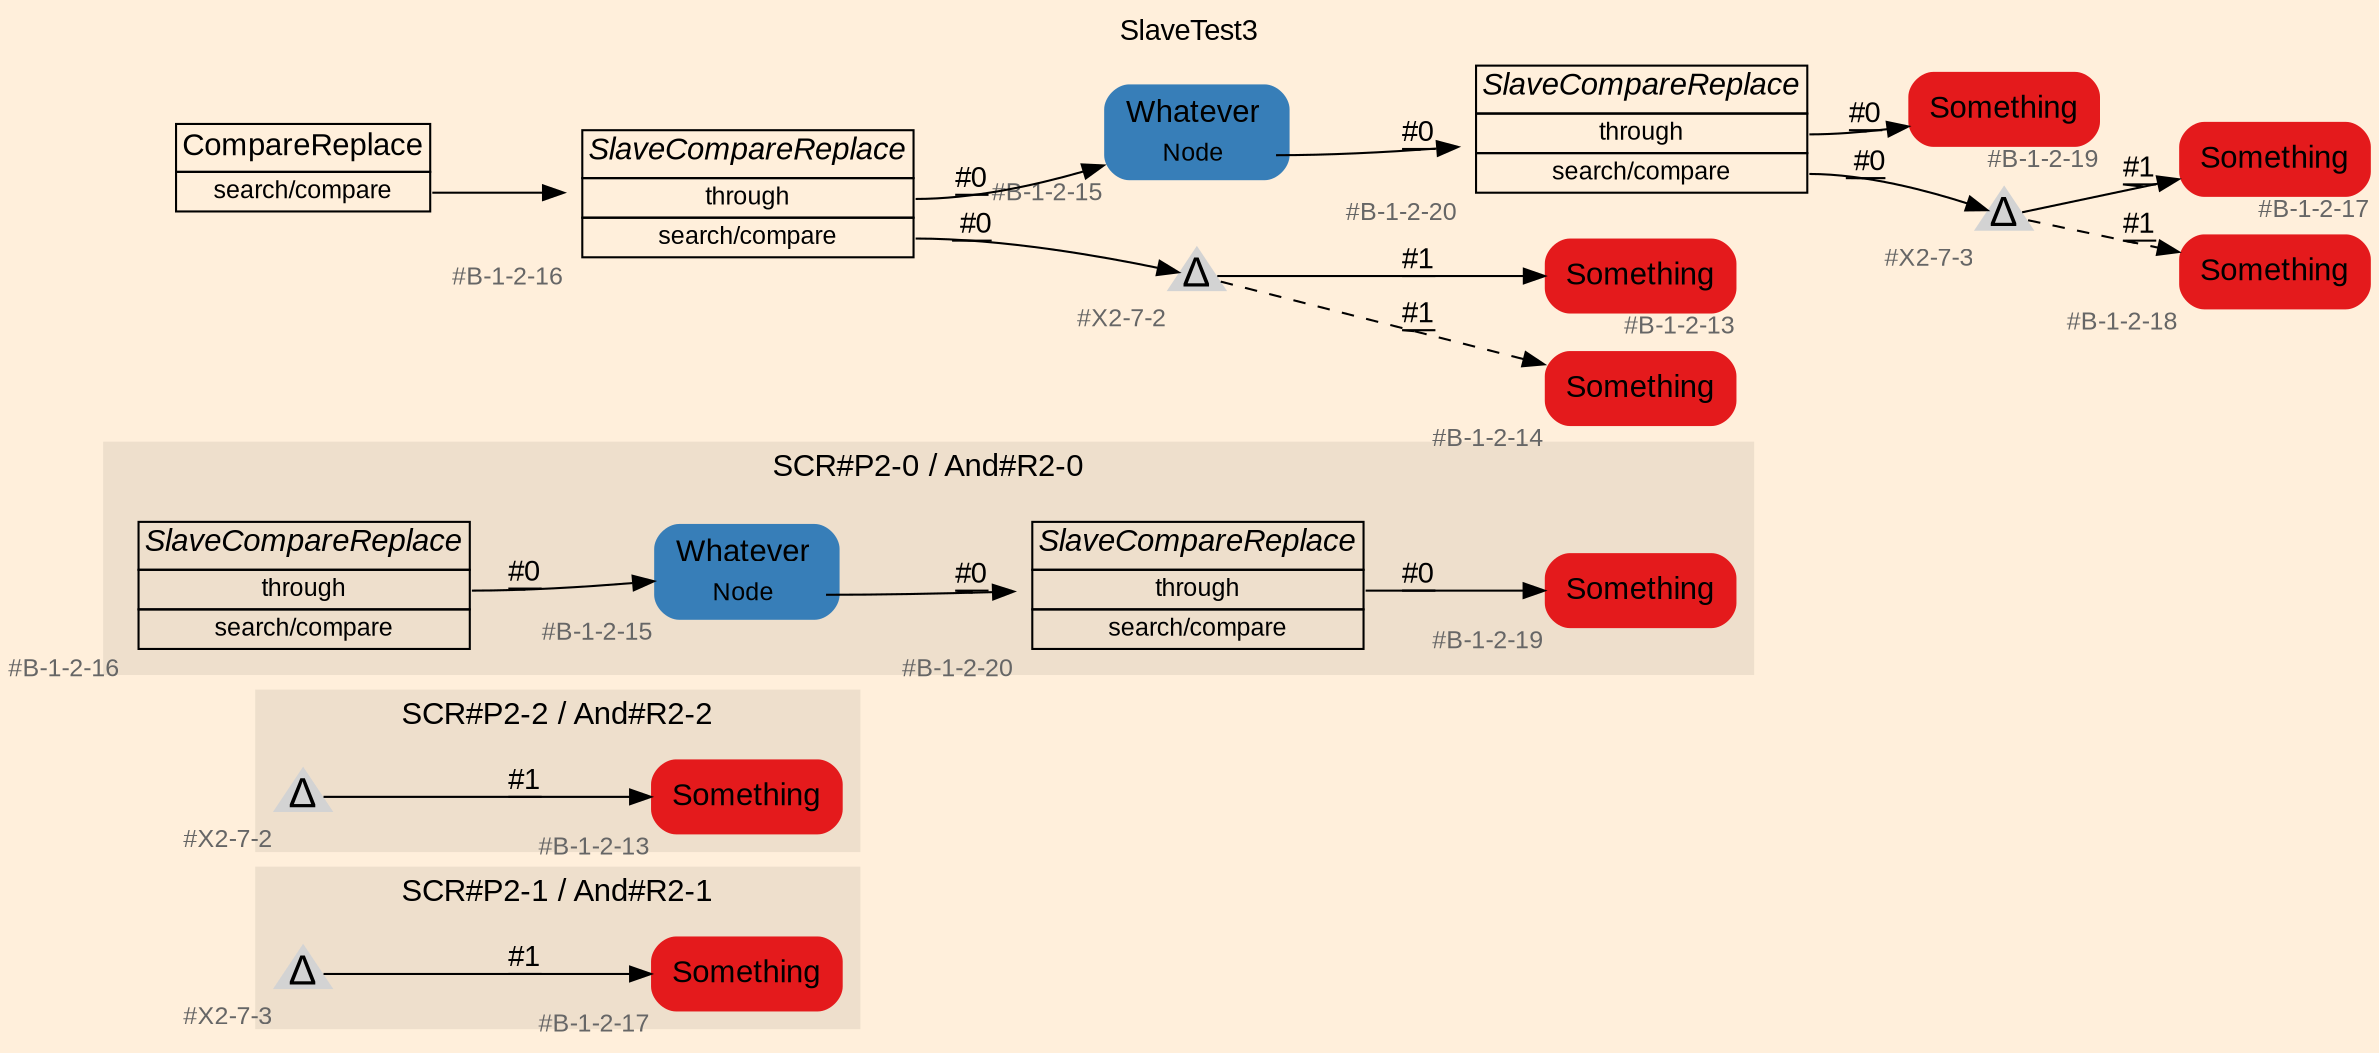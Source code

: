 digraph "SlaveTest3" {
label = "SlaveTest3"
labelloc = t
graph [
    rankdir = "LR"
    ranksep = 0.3
    bgcolor = antiquewhite1
    color = black
    fontcolor = black
    fontname = "Arial"
];
node [
    fontname = "Arial"
];
edge [
    fontname = "Arial"
];

// -------------------- figure And#R2-1 --------------------
// -------- region And#R2-1 ----------
subgraph "clusterAnd#R2-1" {
    label = "SCR#P2-1 / And#R2-1"
    style = "filled"
    color = antiquewhite2
    fontsize = "15"
    // -------- block And#R2-1/#B-1-2-17 ----------
    "And#R2-1/#B-1-2-17" [
        fillcolor = "/set19/1"
        xlabel = "#B-1-2-17"
        fontsize = "12"
        fontcolor = grey40
        shape = "plaintext"
        label = <<TABLE BORDER="0" CELLBORDER="0" CELLSPACING="0">
         <TR><TD><FONT COLOR="black" POINT-SIZE="15">Something</FONT></TD></TR>
        </TABLE>>
        style = "rounded,filled"
    ];
    
    // -------- block And#R2-1/#X2-7-3 ----------
    "And#R2-1/#X2-7-3" [
        xlabel = "#X2-7-3"
        fontsize = "12"
        fontcolor = grey40
        shape = "triangle"
        label = <<FONT COLOR="black" POINT-SIZE="20">Δ</FONT>>
        style = "filled"
        penwidth = 0.0
        fixedsize = true
        width = 0.4
        height = 0.4
    ];
    
}

"And#R2-1/#X2-7-3" -> "And#R2-1/#B-1-2-17" [
    label = "#1"
    decorate = true
    color = black
    fontcolor = black
];


// -------------------- figure And#R2-2 --------------------
// -------- region And#R2-2 ----------
subgraph "clusterAnd#R2-2" {
    label = "SCR#P2-2 / And#R2-2"
    style = "filled"
    color = antiquewhite2
    fontsize = "15"
    // -------- block And#R2-2/#B-1-2-13 ----------
    "And#R2-2/#B-1-2-13" [
        fillcolor = "/set19/1"
        xlabel = "#B-1-2-13"
        fontsize = "12"
        fontcolor = grey40
        shape = "plaintext"
        label = <<TABLE BORDER="0" CELLBORDER="0" CELLSPACING="0">
         <TR><TD><FONT COLOR="black" POINT-SIZE="15">Something</FONT></TD></TR>
        </TABLE>>
        style = "rounded,filled"
    ];
    
    // -------- block And#R2-2/#X2-7-2 ----------
    "And#R2-2/#X2-7-2" [
        xlabel = "#X2-7-2"
        fontsize = "12"
        fontcolor = grey40
        shape = "triangle"
        label = <<FONT COLOR="black" POINT-SIZE="20">Δ</FONT>>
        style = "filled"
        penwidth = 0.0
        fixedsize = true
        width = 0.4
        height = 0.4
    ];
    
}

"And#R2-2/#X2-7-2" -> "And#R2-2/#B-1-2-13" [
    label = "#1"
    decorate = true
    color = black
    fontcolor = black
];


// -------------------- figure And#R2-0 --------------------
// -------- region And#R2-0 ----------
subgraph "clusterAnd#R2-0" {
    label = "SCR#P2-0 / And#R2-0"
    style = "filled"
    color = antiquewhite2
    fontsize = "15"
    // -------- block And#R2-0/#B-1-2-20 ----------
    "And#R2-0/#B-1-2-20" [
        fillcolor = antiquewhite2
        xlabel = "#B-1-2-20"
        fontsize = "12"
        fontcolor = grey40
        shape = "plaintext"
        label = <<TABLE BORDER="0" CELLBORDER="1" CELLSPACING="0">
         <TR><TD><FONT COLOR="black" POINT-SIZE="15"><I>SlaveCompareReplace</I></FONT></TD></TR>
         <TR><TD PORT="port0"><FONT COLOR="black" POINT-SIZE="12">through</FONT></TD></TR>
         <TR><TD PORT="port1"><FONT COLOR="black" POINT-SIZE="12">search/compare</FONT></TD></TR>
        </TABLE>>
        style = "filled"
        color = black
    ];
    
    // -------- block And#R2-0/#B-1-2-19 ----------
    "And#R2-0/#B-1-2-19" [
        fillcolor = "/set19/1"
        xlabel = "#B-1-2-19"
        fontsize = "12"
        fontcolor = grey40
        shape = "plaintext"
        label = <<TABLE BORDER="0" CELLBORDER="0" CELLSPACING="0">
         <TR><TD><FONT COLOR="black" POINT-SIZE="15">Something</FONT></TD></TR>
        </TABLE>>
        style = "rounded,filled"
    ];
    
    // -------- block And#R2-0/#B-1-2-15 ----------
    "And#R2-0/#B-1-2-15" [
        fillcolor = "/set19/2"
        xlabel = "#B-1-2-15"
        fontsize = "12"
        fontcolor = grey40
        shape = "plaintext"
        label = <<TABLE BORDER="0" CELLBORDER="0" CELLSPACING="0">
         <TR><TD><FONT COLOR="black" POINT-SIZE="15">Whatever</FONT></TD></TR>
         <TR><TD><FONT COLOR="black" POINT-SIZE="12">Node</FONT></TD><TD PORT="port0"></TD></TR>
        </TABLE>>
        style = "rounded,filled"
    ];
    
    // -------- block And#R2-0/#B-1-2-16 ----------
    "And#R2-0/#B-1-2-16" [
        fillcolor = antiquewhite2
        xlabel = "#B-1-2-16"
        fontsize = "12"
        fontcolor = grey40
        shape = "plaintext"
        label = <<TABLE BORDER="0" CELLBORDER="1" CELLSPACING="0">
         <TR><TD><FONT COLOR="black" POINT-SIZE="15"><I>SlaveCompareReplace</I></FONT></TD></TR>
         <TR><TD PORT="port0"><FONT COLOR="black" POINT-SIZE="12">through</FONT></TD></TR>
         <TR><TD PORT="port1"><FONT COLOR="black" POINT-SIZE="12">search/compare</FONT></TD></TR>
        </TABLE>>
        style = "filled"
        color = black
    ];
    
}

"And#R2-0/#B-1-2-20":port0 -> "And#R2-0/#B-1-2-19" [
    label = "#0"
    decorate = true
    color = black
    fontcolor = black
];

"And#R2-0/#B-1-2-15":port0 -> "And#R2-0/#B-1-2-20" [
    label = "#0"
    decorate = true
    color = black
    fontcolor = black
];

"And#R2-0/#B-1-2-16":port0 -> "And#R2-0/#B-1-2-15" [
    label = "#0"
    decorate = true
    color = black
    fontcolor = black
];


// -------------------- transformation figure --------------------
// -------- block CR#X2-11-2 ----------
"CR#X2-11-2" [
    fillcolor = antiquewhite1
    fontsize = "12"
    fontcolor = grey40
    shape = "plaintext"
    label = <<TABLE BORDER="0" CELLBORDER="1" CELLSPACING="0">
     <TR><TD><FONT COLOR="black" POINT-SIZE="15">CompareReplace</FONT></TD></TR>
     <TR><TD PORT="port0"><FONT COLOR="black" POINT-SIZE="12">search/compare</FONT></TD></TR>
    </TABLE>>
    style = "filled"
    color = black
];

// -------- block #B-1-2-16 ----------
"#B-1-2-16" [
    fillcolor = antiquewhite1
    xlabel = "#B-1-2-16"
    fontsize = "12"
    fontcolor = grey40
    shape = "plaintext"
    label = <<TABLE BORDER="0" CELLBORDER="1" CELLSPACING="0">
     <TR><TD><FONT COLOR="black" POINT-SIZE="15"><I>SlaveCompareReplace</I></FONT></TD></TR>
     <TR><TD PORT="port0"><FONT COLOR="black" POINT-SIZE="12">through</FONT></TD></TR>
     <TR><TD PORT="port1"><FONT COLOR="black" POINT-SIZE="12">search/compare</FONT></TD></TR>
    </TABLE>>
    style = "filled"
    color = black
];

// -------- block #B-1-2-15 ----------
"#B-1-2-15" [
    fillcolor = "/set19/2"
    xlabel = "#B-1-2-15"
    fontsize = "12"
    fontcolor = grey40
    shape = "plaintext"
    label = <<TABLE BORDER="0" CELLBORDER="0" CELLSPACING="0">
     <TR><TD><FONT COLOR="black" POINT-SIZE="15">Whatever</FONT></TD></TR>
     <TR><TD><FONT COLOR="black" POINT-SIZE="12">Node</FONT></TD><TD PORT="port0"></TD></TR>
    </TABLE>>
    style = "rounded,filled"
];

// -------- block #B-1-2-20 ----------
"#B-1-2-20" [
    fillcolor = antiquewhite1
    xlabel = "#B-1-2-20"
    fontsize = "12"
    fontcolor = grey40
    shape = "plaintext"
    label = <<TABLE BORDER="0" CELLBORDER="1" CELLSPACING="0">
     <TR><TD><FONT COLOR="black" POINT-SIZE="15"><I>SlaveCompareReplace</I></FONT></TD></TR>
     <TR><TD PORT="port0"><FONT COLOR="black" POINT-SIZE="12">through</FONT></TD></TR>
     <TR><TD PORT="port1"><FONT COLOR="black" POINT-SIZE="12">search/compare</FONT></TD></TR>
    </TABLE>>
    style = "filled"
    color = black
];

// -------- block #B-1-2-19 ----------
"#B-1-2-19" [
    fillcolor = "/set19/1"
    xlabel = "#B-1-2-19"
    fontsize = "12"
    fontcolor = grey40
    shape = "plaintext"
    label = <<TABLE BORDER="0" CELLBORDER="0" CELLSPACING="0">
     <TR><TD><FONT COLOR="black" POINT-SIZE="15">Something</FONT></TD></TR>
    </TABLE>>
    style = "rounded,filled"
];

// -------- block #X2-7-3 ----------
"#X2-7-3" [
    xlabel = "#X2-7-3"
    fontsize = "12"
    fontcolor = grey40
    shape = "triangle"
    label = <<FONT COLOR="black" POINT-SIZE="20">Δ</FONT>>
    style = "filled"
    penwidth = 0.0
    fixedsize = true
    width = 0.4
    height = 0.4
];

// -------- block #B-1-2-17 ----------
"#B-1-2-17" [
    fillcolor = "/set19/1"
    xlabel = "#B-1-2-17"
    fontsize = "12"
    fontcolor = grey40
    shape = "plaintext"
    label = <<TABLE BORDER="0" CELLBORDER="0" CELLSPACING="0">
     <TR><TD><FONT COLOR="black" POINT-SIZE="15">Something</FONT></TD></TR>
    </TABLE>>
    style = "rounded,filled"
];

// -------- block #B-1-2-18 ----------
"#B-1-2-18" [
    fillcolor = "/set19/1"
    xlabel = "#B-1-2-18"
    fontsize = "12"
    fontcolor = grey40
    shape = "plaintext"
    label = <<TABLE BORDER="0" CELLBORDER="0" CELLSPACING="0">
     <TR><TD><FONT COLOR="black" POINT-SIZE="15">Something</FONT></TD></TR>
    </TABLE>>
    style = "rounded,filled"
];

// -------- block #X2-7-2 ----------
"#X2-7-2" [
    xlabel = "#X2-7-2"
    fontsize = "12"
    fontcolor = grey40
    shape = "triangle"
    label = <<FONT COLOR="black" POINT-SIZE="20">Δ</FONT>>
    style = "filled"
    penwidth = 0.0
    fixedsize = true
    width = 0.4
    height = 0.4
];

// -------- block #B-1-2-13 ----------
"#B-1-2-13" [
    fillcolor = "/set19/1"
    xlabel = "#B-1-2-13"
    fontsize = "12"
    fontcolor = grey40
    shape = "plaintext"
    label = <<TABLE BORDER="0" CELLBORDER="0" CELLSPACING="0">
     <TR><TD><FONT COLOR="black" POINT-SIZE="15">Something</FONT></TD></TR>
    </TABLE>>
    style = "rounded,filled"
];

// -------- block #B-1-2-14 ----------
"#B-1-2-14" [
    fillcolor = "/set19/1"
    xlabel = "#B-1-2-14"
    fontsize = "12"
    fontcolor = grey40
    shape = "plaintext"
    label = <<TABLE BORDER="0" CELLBORDER="0" CELLSPACING="0">
     <TR><TD><FONT COLOR="black" POINT-SIZE="15">Something</FONT></TD></TR>
    </TABLE>>
    style = "rounded,filled"
];

"CR#X2-11-2":port0 -> "#B-1-2-16" [
    label = ""
    decorate = true
    color = black
    fontcolor = black
];

"#B-1-2-16":port0 -> "#B-1-2-15" [
    label = "#0"
    decorate = true
    color = black
    fontcolor = black
];

"#B-1-2-16":port1 -> "#X2-7-2" [
    label = " #0"
    decorate = true
    color = black
    fontcolor = black
];

"#B-1-2-15":port0 -> "#B-1-2-20" [
    label = "#0"
    decorate = true
    color = black
    fontcolor = black
];

"#B-1-2-20":port0 -> "#B-1-2-19" [
    label = "#0"
    decorate = true
    color = black
    fontcolor = black
];

"#B-1-2-20":port1 -> "#X2-7-3" [
    label = " #0"
    decorate = true
    color = black
    fontcolor = black
];

"#X2-7-3" -> "#B-1-2-17" [
    label = "#1"
    decorate = true
    color = black
    fontcolor = black
];

"#X2-7-3" -> "#B-1-2-18" [
    style="dashed"
    label = "#1"
    decorate = true
    color = black
    fontcolor = black
];

"#X2-7-2" -> "#B-1-2-13" [
    label = "#1"
    decorate = true
    color = black
    fontcolor = black
];

"#X2-7-2" -> "#B-1-2-14" [
    style="dashed"
    label = "#1"
    decorate = true
    color = black
    fontcolor = black
];


}
